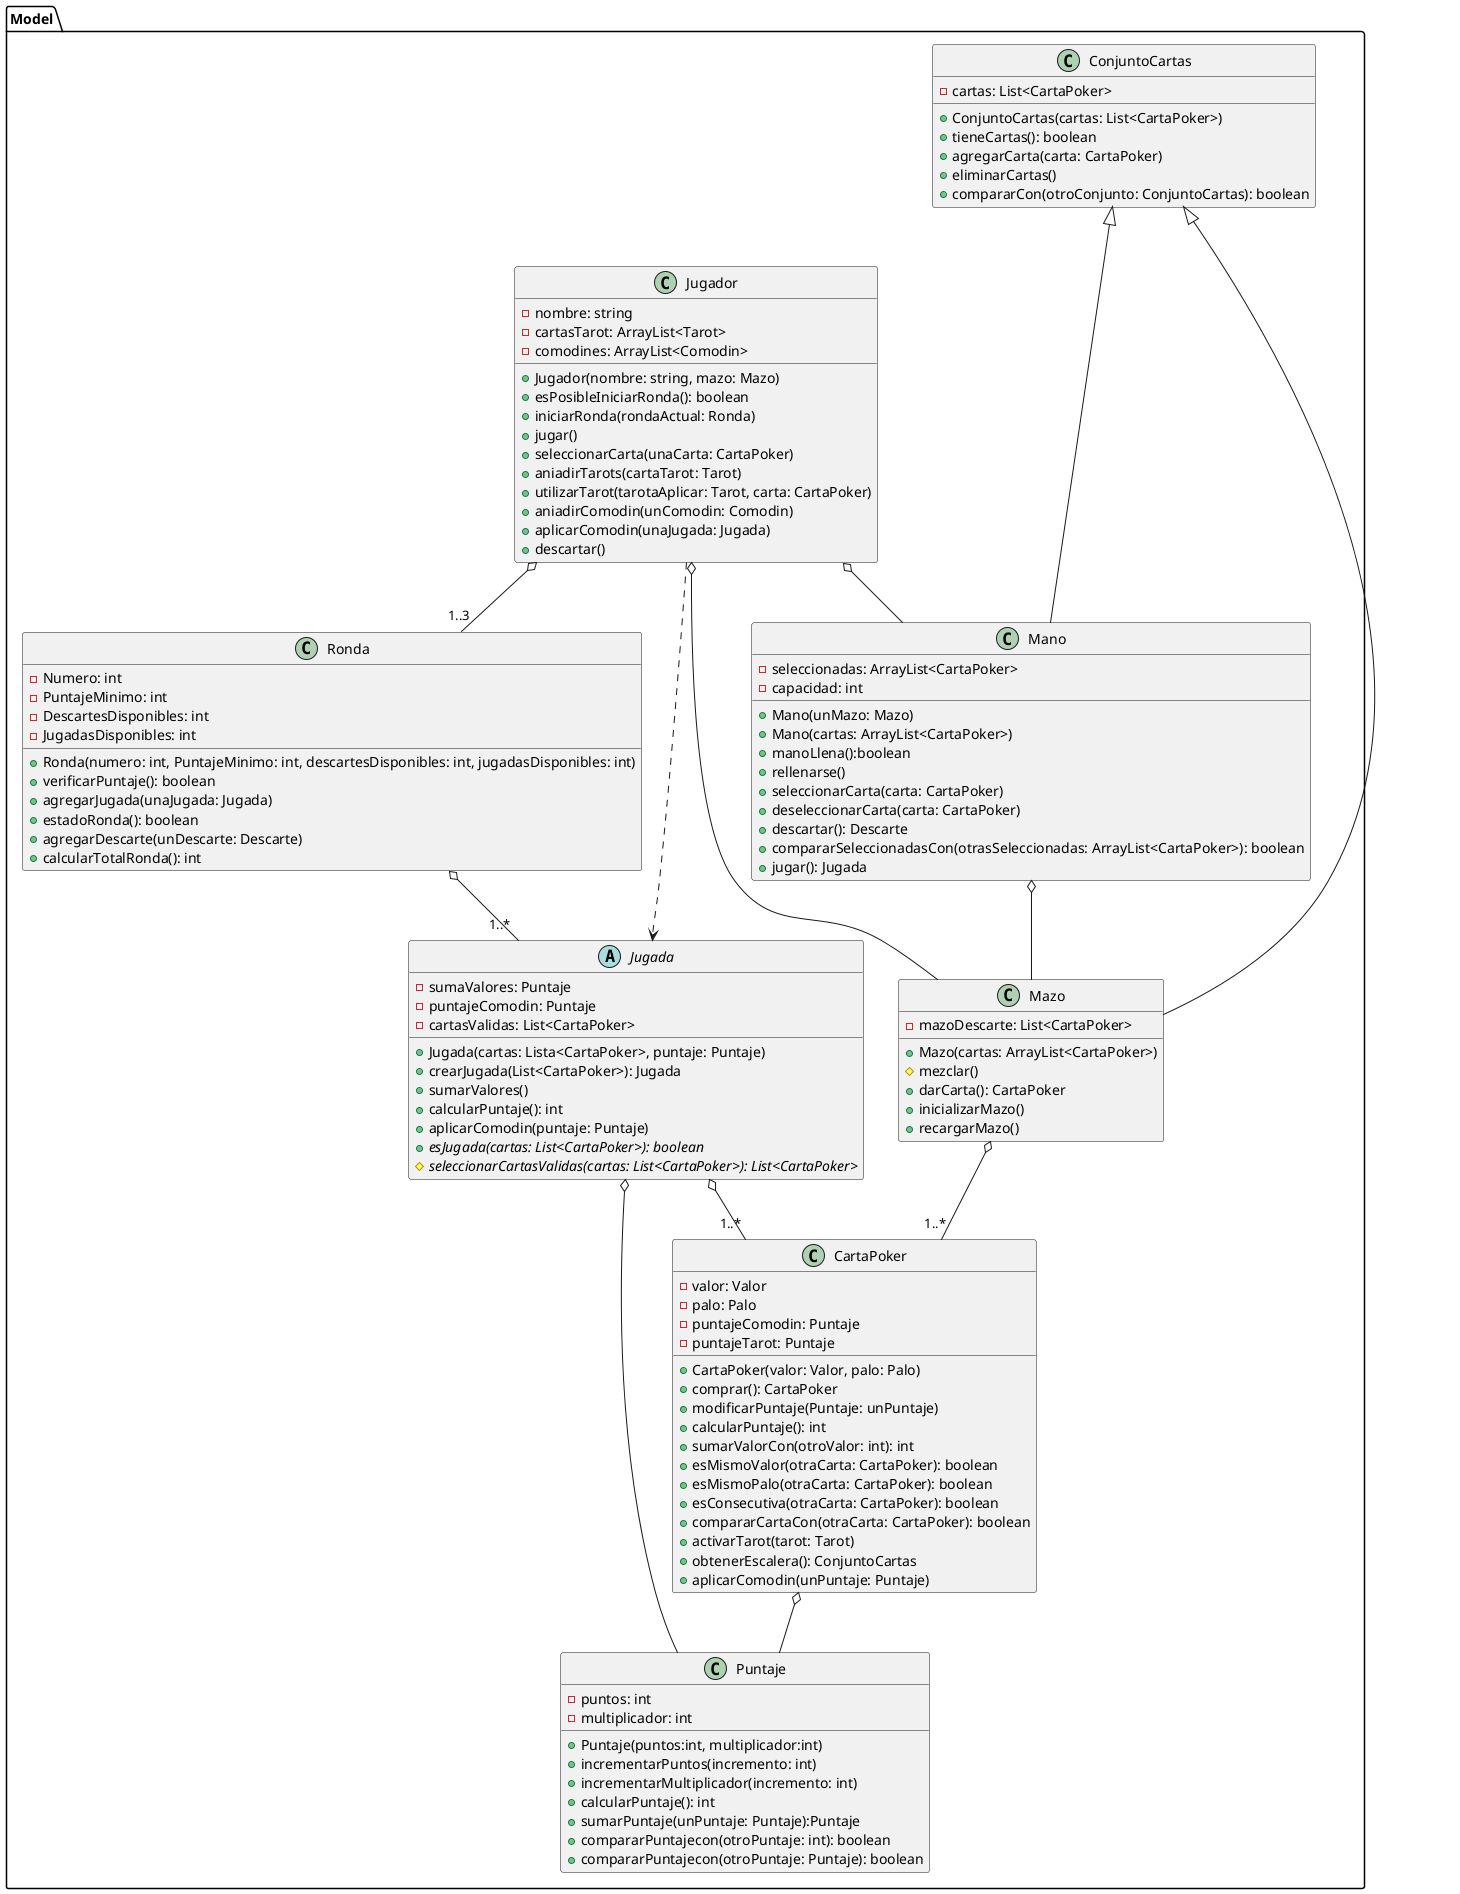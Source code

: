 @startuml

package Model {

class Jugador {
    - nombre: string
    - cartasTarot: ArrayList<Tarot>
    - comodines: ArrayList<Comodin>

    + Jugador(nombre: string, mazo: Mazo)
    + esPosibleIniciarRonda(): boolean
    + iniciarRonda(rondaActual: Ronda)
    + jugar()
    + seleccionarCarta(unaCarta: CartaPoker)
    + aniadirTarots(cartaTarot: Tarot)
    + utilizarTarot(tarotaAplicar: Tarot, carta: CartaPoker)
    + aniadirComodin(unComodin: Comodin)
    + aplicarComodin(unaJugada: Jugada)
    + descartar()
}

class ConjuntoCartas{
    - cartas: List<CartaPoker>

    + ConjuntoCartas(cartas: List<CartaPoker>)
    + tieneCartas(): boolean
    + agregarCarta(carta: CartaPoker)
    + eliminarCartas()
    + compararCon(otroConjunto: ConjuntoCartas): boolean
}

class Mazo {
    - mazoDescarte: List<CartaPoker>

    + Mazo(cartas: ArrayList<CartaPoker>)
    # mezclar()
    + darCarta(): CartaPoker
    + inicializarMazo()
    + recargarMazo()
}

class Mano {
    - seleccionadas: ArrayList<CartaPoker>
    - capacidad: int

    + Mano(unMazo: Mazo)
    + Mano(cartas: ArrayList<CartaPoker>)
    + manoLlena():boolean
    +rellenarse()
    + seleccionarCarta(carta: CartaPoker)
    + deseleccionarCarta(carta: CartaPoker)
    + descartar(): Descarte
    + compararSeleccionadasCon(otrasSeleccionadas: ArrayList<CartaPoker>): boolean
    + jugar(): Jugada
}

class Puntaje {
    - puntos: int
    - multiplicador: int

    + Puntaje(puntos:int, multiplicador:int)
    + incrementarPuntos(incremento: int)
    + incrementarMultiplicador(incremento: int)
    + calcularPuntaje(): int
    + sumarPuntaje(unPuntaje: Puntaje):Puntaje
    + compararPuntajecon(otroPuntaje: int): boolean
    + compararPuntajecon(otroPuntaje: Puntaje): boolean
}

class CartaPoker {
    - valor: Valor
    - palo: Palo
    - puntajeComodin: Puntaje
    - puntajeTarot: Puntaje

    + CartaPoker(valor: Valor, palo: Palo)
    + comprar(): CartaPoker
    + modificarPuntaje(Puntaje: unPuntaje)
    + calcularPuntaje(): int
    + sumarValorCon(otroValor: int): int
    + esMismoValor(otraCarta: CartaPoker): boolean
    + esMismoPalo(otraCarta: CartaPoker): boolean
    + esConsecutiva(otraCarta: CartaPoker): boolean
    + compararCartaCon(otraCarta: CartaPoker): boolean
    + activarTarot(tarot: Tarot)
    + obtenerEscalera(): ConjuntoCartas
    + aplicarComodin(unPuntaje: Puntaje)
}

class Ronda {
    - Numero: int
    - PuntajeMinimo: int
    - DescartesDisponibles: int
    - JugadasDisponibles: int

    + Ronda(numero: int, PuntajeMinimo: int, descartesDisponibles: int, jugadasDisponibles: int)
    + verificarPuntaje(): boolean
    + agregarJugada(unaJugada: Jugada)
    + estadoRonda(): boolean
    + agregarDescarte(unDescarte: Descarte)
    + calcularTotalRonda(): int
}

abstract class Jugada {
    - sumaValores: Puntaje
    - puntajeComodin: Puntaje
    - cartasValidas: List<CartaPoker>

    + Jugada(cartas: Lista<CartaPoker>, puntaje: Puntaje)
    + crearJugada(List<CartaPoker>): Jugada
    + sumarValores()
    + calcularPuntaje(): int
    + aplicarComodin(puntaje: Puntaje)
    + {abstract}esJugada(cartas: List<CartaPoker>): boolean
    # {abstract}seleccionarCartasValidas(cartas: List<CartaPoker>): List<CartaPoker>
}

Jugador o-- "1..3" Ronda
Jugador o-- Mano
Jugador o-- Mazo
Jugador ..> Jugada

Mano -up--|> ConjuntoCartas
Mazo -up--|> ConjuntoCartas

Mazo o-- "1..*" CartaPoker
Mano o-- Mazo

Jugada o-- "1..*" CartaPoker

CartaPoker o-- Puntaje

Ronda o-- "1..*" Jugada

Jugada o-- Puntaje

}
@enduml